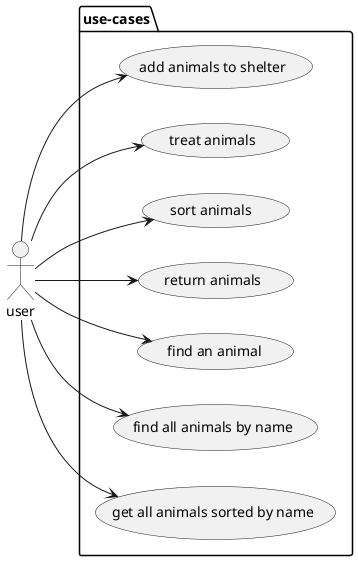 @startuml
left to right direction

 :user:

package use-cases{

(add animals to shelter) as (add animals to shelter)
(treat animals) as (treat animals)
(sort animals ) as (sort animals )
(return animals) as getAll
( find an animal) as get
(find all animals by name) as getname
(get all animals sorted by name) as getsortname

}

user --> (add animals to shelter)
user --> (treat animals)
user --> (sort animals )
user --> getAll
user --> get
user --> getname
user --> getsortname

@enduml
